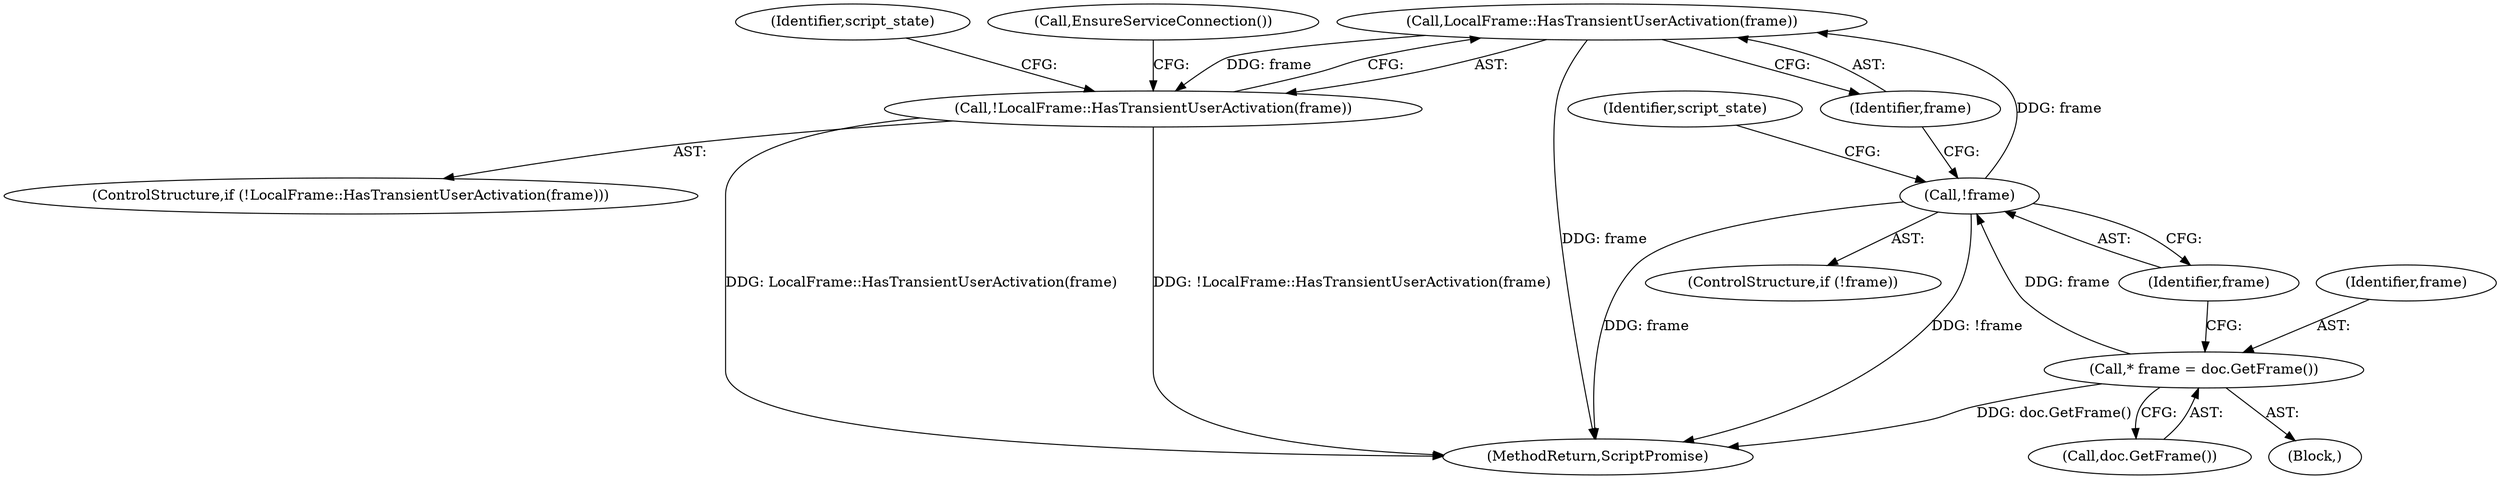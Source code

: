 digraph "0_Chrome_62154472bd2c43e1790dd1bd8a527c1db9118d88_4@pointer" {
"1000144" [label="(Call,LocalFrame::HasTransientUserActivation(frame))"];
"1000133" [label="(Call,!frame)"];
"1000129" [label="(Call,* frame = doc.GetFrame())"];
"1000143" [label="(Call,!LocalFrame::HasTransientUserActivation(frame))"];
"1000104" [label="(Block,)"];
"1000144" [label="(Call,LocalFrame::HasTransientUserActivation(frame))"];
"1000142" [label="(ControlStructure,if (!LocalFrame::HasTransientUserActivation(frame)))"];
"1000138" [label="(Identifier,script_state)"];
"1000134" [label="(Identifier,frame)"];
"1000130" [label="(Identifier,frame)"];
"1000129" [label="(Call,* frame = doc.GetFrame())"];
"1000131" [label="(Call,doc.GetFrame())"];
"1000149" [label="(Identifier,script_state)"];
"1000132" [label="(ControlStructure,if (!frame))"];
"1000197" [label="(MethodReturn,ScriptPromise)"];
"1000157" [label="(Call,EnsureServiceConnection())"];
"1000143" [label="(Call,!LocalFrame::HasTransientUserActivation(frame))"];
"1000133" [label="(Call,!frame)"];
"1000145" [label="(Identifier,frame)"];
"1000144" -> "1000143"  [label="AST: "];
"1000144" -> "1000145"  [label="CFG: "];
"1000145" -> "1000144"  [label="AST: "];
"1000143" -> "1000144"  [label="CFG: "];
"1000144" -> "1000197"  [label="DDG: frame"];
"1000144" -> "1000143"  [label="DDG: frame"];
"1000133" -> "1000144"  [label="DDG: frame"];
"1000133" -> "1000132"  [label="AST: "];
"1000133" -> "1000134"  [label="CFG: "];
"1000134" -> "1000133"  [label="AST: "];
"1000138" -> "1000133"  [label="CFG: "];
"1000145" -> "1000133"  [label="CFG: "];
"1000133" -> "1000197"  [label="DDG: frame"];
"1000133" -> "1000197"  [label="DDG: !frame"];
"1000129" -> "1000133"  [label="DDG: frame"];
"1000129" -> "1000104"  [label="AST: "];
"1000129" -> "1000131"  [label="CFG: "];
"1000130" -> "1000129"  [label="AST: "];
"1000131" -> "1000129"  [label="AST: "];
"1000134" -> "1000129"  [label="CFG: "];
"1000129" -> "1000197"  [label="DDG: doc.GetFrame()"];
"1000143" -> "1000142"  [label="AST: "];
"1000149" -> "1000143"  [label="CFG: "];
"1000157" -> "1000143"  [label="CFG: "];
"1000143" -> "1000197"  [label="DDG: LocalFrame::HasTransientUserActivation(frame)"];
"1000143" -> "1000197"  [label="DDG: !LocalFrame::HasTransientUserActivation(frame)"];
}
